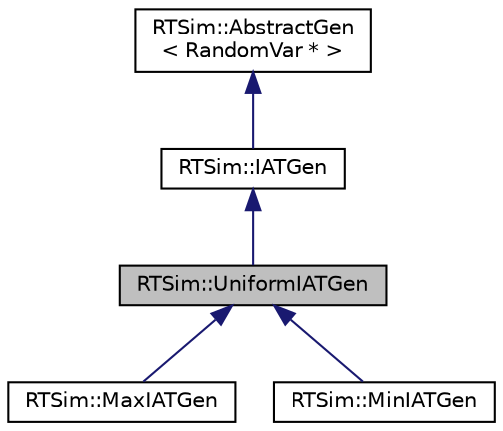 digraph "RTSim::UniformIATGen"
{
  edge [fontname="Helvetica",fontsize="10",labelfontname="Helvetica",labelfontsize="10"];
  node [fontname="Helvetica",fontsize="10",shape=record];
  Node1 [label="RTSim::UniformIATGen",height=0.2,width=0.4,color="black", fillcolor="grey75", style="filled", fontcolor="black"];
  Node2 -> Node1 [dir="back",color="midnightblue",fontsize="10",style="solid",fontname="Helvetica"];
  Node2 [label="RTSim::IATGen",height=0.2,width=0.4,color="black", fillcolor="white", style="filled",URL="$d1/db1/classRTSim_1_1IATGen.html"];
  Node3 -> Node2 [dir="back",color="midnightblue",fontsize="10",style="solid",fontname="Helvetica"];
  Node3 [label="RTSim::AbstractGen\l\< RandomVar * \>",height=0.2,width=0.4,color="black", fillcolor="white", style="filled",URL="$df/da6/classRTSim_1_1AbstractGen.html"];
  Node1 -> Node4 [dir="back",color="midnightblue",fontsize="10",style="solid",fontname="Helvetica"];
  Node4 [label="RTSim::MaxIATGen",height=0.2,width=0.4,color="black", fillcolor="white", style="filled",URL="$d7/d67/classRTSim_1_1MaxIATGen.html"];
  Node1 -> Node5 [dir="back",color="midnightblue",fontsize="10",style="solid",fontname="Helvetica"];
  Node5 [label="RTSim::MinIATGen",height=0.2,width=0.4,color="black", fillcolor="white", style="filled",URL="$d1/dfa/classRTSim_1_1MinIATGen.html"];
}
